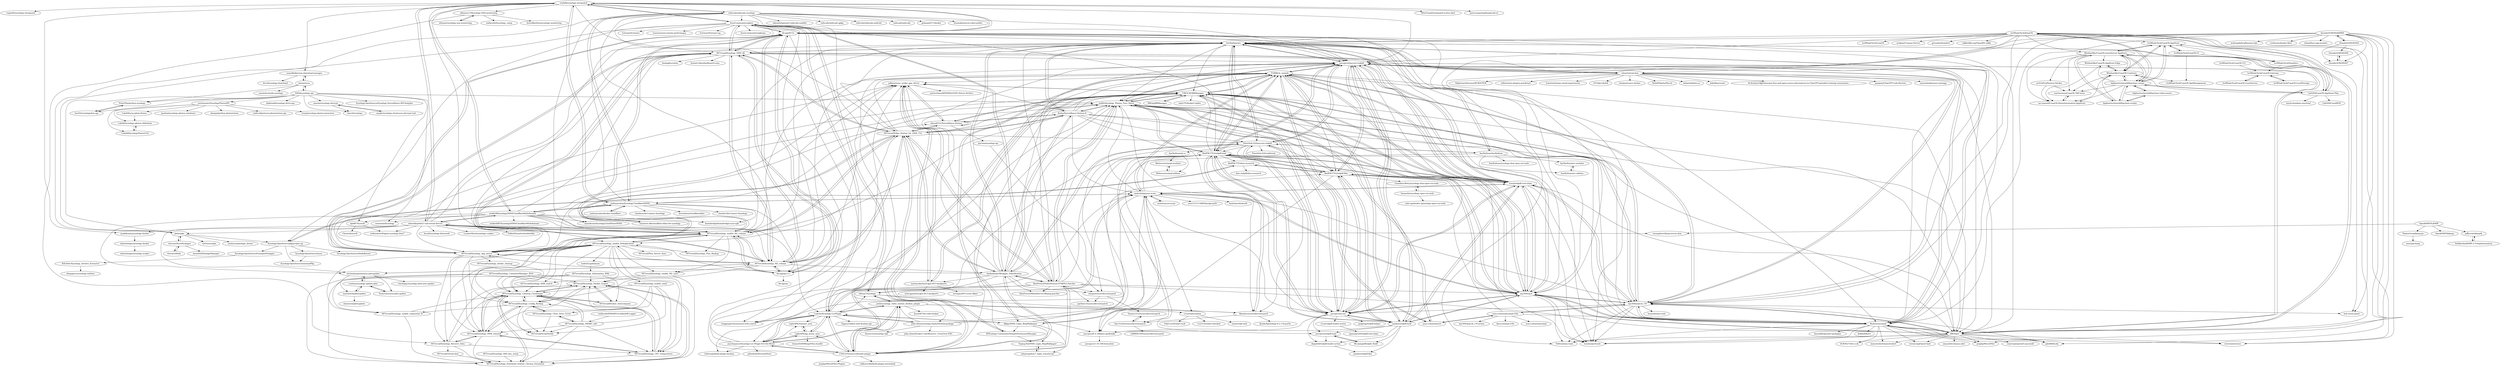 digraph G {
"runfalk/synology-wireguard" -> "vegardit/synology-wireguard"
"runfalk/synology-wireguard" -> "tailscale/tailscale-synology"
"runfalk/synology-wireguard" -> "bb-qq/r8152"
"runfalk/synology-wireguard" -> "SynoCommunity/spksrc"
"runfalk/synology-wireguard" -> "robertklep/dsm7-usb-serial-drivers"
"runfalk/synology-wireguard" -> "mrikirill/SynologyDDNSCloudflareMultidomain"
"runfalk/synology-wireguard" -> "WireGuard/wireguard-vyatta-ubnt" ["e"=1]
"runfalk/synology-wireguard" -> "007revad/Synology_HDD_db"
"runfalk/synology-wireguard" -> "joshuaavalon/SynologyCloudflareDDNS"
"runfalk/synology-wireguard" -> "alhazmy13/Synology-NAS-monitoring"
"runfalk/synology-wireguard" -> "pocopico/tinycore-redpill"
"runfalk/synology-wireguard" -> "markdumay/synology-docker"
"runfalk/synology-wireguard" -> "007revad/Synology_enable_M2_volume"
"runfalk/synology-wireguard" -> "seansfkelley/nas-download-manager"
"runfalk/synology-wireguard" -> "gurucomputing/headscale-ui" ["e"=1]
"FOXBI/ch_cpuinfo" -> "jinlife/Synology_Photos_Face_Patch"
"FOXBI/ch_cpuinfo" -> "tossp/redpill-tool-chain"
"FOXBI/ch_cpuinfo" -> "wjz304/rpcb"
"FOXBI/ch_cpuinfo" -> "pocopico/tinycore-redpill"
"FOXBI/ch_cpuinfo" -> "RedPill-TTG/redpill-load"
"FOXBI/ch_cpuinfo" -> "pocopico/rp-ext"
"FOXBI/ch_cpuinfo" -> "jumkey/redpill-load"
"FOXBI/ch_cpuinfo" -> "T-REX-XP/RRManager"
"FOXBI/ch_cpuinfo" -> "fbelavenuto/arpl"
"FOXBI/ch_cpuinfo" -> "RROrg/rr"
"FOXBI/ch_cpuinfo" -> "wjz304/arpl-zh_CN"
"FOXBI/ch_cpuinfo" -> "RedPill-TTG/redpill-lkm"
"FOXBI/ch_cpuinfo" -> "kkkgo/DSM_Login_BingWallpaper"
"FOXBI/ch_cpuinfo" -> "andyzhshg/syno-acme"
"FOXBI/ch_cpuinfo" -> "pdbear/syno_nvidia_gpu_driver"
"LudySu/Synology-LrcPlugin" -> "psychopasss/Synology-Lrc-Plugin-For-QQ-Music"
"LudySu/Synology-LrcPlugin" -> "LightAPIs/qq_music_aum"
"LudySu/Synology-LrcPlugin" -> "andyzhshg/syno-acme"
"LudySu/Synology-LrcPlugin" -> "kkkgo/DSM_Login_BingWallpaper"
"LudySu/Synology-LrcPlugin" -> "jswh/synology_video_station_douban_plugin"
"LudySu/Synology-LrcPlugin" -> "C5H12O5/syno-videoinfo-plugin"
"LudySu/Synology-LrcPlugin" -> "ronggang/transmission-web-control" ["e"=1]
"LudySu/Synology-LrcPlugin" -> "john-shine/synology-baiduNetdisk-package"
"LudySu/Synology-LrcPlugin" -> "FOXBI/ch_cpuinfo"
"LudySu/Synology-LrcPlugin" -> "LightAPIs/netease_aum"
"LudySu/Synology-LrcPlugin" -> "Libitum/jellyfin-plugin-douban" ["e"=1]
"LudySu/Synology-LrcPlugin" -> "SynoCommunity/spksrc"
"LudySu/Synology-LrcPlugin" -> "th0ma7/synology"
"LudySu/Synology-LrcPlugin" -> "fugary/calibre-web-douban-api" ["e"=1]
"LudySu/Synology-LrcPlugin" -> "RedPill-TTG/redpill-load"
"andyzhshg/syno-acme" -> "moteta/syno-acme"
"andyzhshg/syno-acme" -> "kkkgo/DSM_Login_BingWallpaper"
"andyzhshg/syno-acme" -> "tossp/redpill-tool-chain"
"andyzhshg/syno-acme" -> "wjz304/rpcb"
"andyzhshg/syno-acme" -> "LudySu/Synology-LrcPlugin"
"andyzhshg/syno-acme" -> "jinlife/Synology_Photos_Face_Patch"
"andyzhshg/syno-acme" -> "joshuaavalon/SynologyCloudflareDDNS"
"andyzhshg/syno-acme" -> "pocopico/rp-ext"
"andyzhshg/syno-acme" -> "s1oz/embyonekey"
"andyzhshg/syno-acme" -> "user1121114685/koolproxyR" ["e"=1]
"andyzhshg/syno-acme" -> "koolshare/ledesoft" ["e"=1]
"andyzhshg/syno-acme" -> "RedPill-TTG/redpill-load"
"andyzhshg/syno-acme" -> "FOXBI/ch_cpuinfo"
"andyzhshg/syno-acme" -> "ronggang/transmission-web-control" ["e"=1]
"andyzhshg/syno-acme" -> "wjz304/arpl-zh_CN"
"jswh/synology_video_station_douban_plugin" -> "th0ma7/synology"
"jswh/synology_video_station_douban_plugin" -> "C5H12O5/syno-videoinfo-plugin"
"jswh/synology_video_station_douban_plugin" -> "kyxw007/ds-video-helper"
"jswh/synology_video_station_douban_plugin" -> "s1oz/embyonekey"
"jswh/synology_video_station_douban_plugin" -> "likeadoc/synocodectool-patch"
"jswh/synology_video_station_douban_plugin" -> "psychopasss/Synology-Lrc-Plugin-For-QQ-Music"
"jswh/synology_video_station_douban_plugin" -> "LudySu/Synology-LrcPlugin"
"N4S4/synology-api" -> "kwent/syno"
"N4S4/synology-api" -> "zbjdonald/synology-drive-api"
"N4S4/synology-api" -> "ProtoThis/python-synology"
"N4S4/synology-api" -> "wuseman/Synology" ["e"=1]
"N4S4/synology-api" -> "zeichensatz/SynologyPhotosAPI"
"N4S4/synology-api" -> "hacf-fr/synologydsm-api"
"N4S4/synology-api" -> "jinlife/Synology_Photos_Face_Patch"
"N4S4/synology-api" -> "thavel/synolopy"
"N4S4/synology-api" -> "SynologyOpenSource/Synology-Surveillance-API-Samples"
"N4S4/synology-api" -> "jdel/sspks"
"N4S4/synology-api" -> "marnix/synology-decrypt"
"N4S4/synology-api" -> "djdd87/SynoAI"
"joshuaavalon/docker-cloudflare" -> "joshuaavalon/SynologyCloudflareDDNS"
"anojht/synology-cloud-sync-decrypt-tool" -> "marnix/synology-decrypt"
"th0ma7/synology" -> "jswh/synology_video_station_douban_plugin"
"th0ma7/synology" -> "likeadoc/synocodectool-patch"
"th0ma7/synology" -> "SynoCommunity/spksrc"
"th0ma7/synology" -> "pocopico/4.4.180plus-apollolake"
"kkkgo/DSM_Login_BingWallpaper" -> "onlypeng/dsm7_login_translucent"
"kkkgo/DSM_Login_BingWallpaper" -> "andyzhshg/syno-acme"
"kkkgo/DSM_Login_BingWallpaper" -> "LudySu/Synology-LrcPlugin"
"kkkgo/DSM_Login_BingWallpaper" -> "FOXBI/ch_cpuinfo"
"kkkgo/DSM_Login_BingWallpaper" -> "Yuqing-Xie/DSM_Login_BingWallpaper"
"kkkgo/DSM_Login_BingWallpaper" -> "RedPill-TTG/redpill-load"
"kkkgo/DSM_Login_BingWallpaper" -> "XPEnology-Community/SimplePermissionManager"
"vletroye/SynoPackages" -> "vletroye/Mods"
"vletroye/SynoPackages" -> "jdel/sspks"
"vletroye/SynoPackages" -> "owen0o0/PackageManager"
"ThalesGroup/kmip-go" -> "smira/go-kmip"
"arch3rPro/Pentest-Docker" -> "mariosemes/CasaOS-TMCstore"
"arch3rPro/Pentest-Docker" -> "mr-manuel/CasaOS-HomeAutomation-AppStore"
"tailscale/tailscale-synology" -> "runfalk/synology-wireguard"
"tailscale/tailscale-synology" -> "adyanth/openwrt-tailscale-enabler" ["e"=1]
"tailscale/tailscale-synology" -> "joshuaavalon/SynologyCloudflareDDNS"
"tailscale/tailscale-synology" -> "tailscale/tailscale-qpkg" ["e"=1]
"tailscale/tailscale-synology" -> "tailscale/tailscale-android" ["e"=1]
"tailscale/tailscale-synology" -> "tailscale/tailscale" ["e"=1]
"tailscale/tailscale-synology" -> "SynoCommunity/spksrc"
"tailscale/tailscale-synology" -> "007revad/Synology_enable_M2_volume"
"tailscale/tailscale-synology" -> "gshang2017/docker" ["e"=1]
"tailscale/tailscale-synology" -> "jdel/sspks"
"tailscale/tailscale-synology" -> "007revad/Synology_M2_volume"
"tailscale/tailscale-synology" -> "007revad/Video_Station_for_DSM_722"
"tailscale/tailscale-synology" -> "john-shine/synology-baiduNetdisk-package"
"tailscale/tailscale-synology" -> "pocopico/tinycore-redpill"
"tailscale/tailscale-synology" -> "htnanako/movie-robot-public" ["e"=1]
"bb-qq/r8152" -> "bb-qq/aqc111"
"bb-qq/r8152" -> "007revad/Synology_HDD_db"
"bb-qq/r8152" -> "007revad/Synology_M2_volume"
"bb-qq/r8152" -> "pocopico/tinycore-redpill"
"bb-qq/r8152" -> "fbelavenuto/arpl"
"bb-qq/r8152" -> "RROrg/rr"
"bb-qq/r8152" -> "007revad/Synology_enable_M2_volume"
"bb-qq/r8152" -> "runfalk/synology-wireguard"
"bb-qq/r8152" -> "SynoCommunity/spksrc"
"bb-qq/r8152" -> "007revad/Synology_app_mover"
"bb-qq/r8152" -> "ivanhao/pvetools" ["e"=1]
"bb-qq/r8152" -> "ronggang/transmission-web-control" ["e"=1]
"bb-qq/r8152" -> "NAStool/nas-tools" ["e"=1]
"bb-qq/r8152" -> "wjz304/rpcb"
"bb-qq/r8152" -> "AuxXxilium/arc"
"psychopasss/Synology-Lrc-Plugin-For-QQ-Music" -> "LudySu/Synology-LrcPlugin"
"psychopasss/Synology-Lrc-Plugin-For-QQ-Music" -> "LightAPIs/qq_music_aum"
"psychopasss/Synology-Lrc-Plugin-For-QQ-Music" -> "LightAPIs/netease_aum"
"psychopasss/Synology-Lrc-Plugin-For-QQ-Music" -> "C5H12O5/syno-videoinfo-plugin"
"psychopasss/Synology-Lrc-Plugin-For-QQ-Music" -> "jswh/synology_video_station_douban_plugin"
"psychopasss/Synology-Lrc-Plugin-For-QQ-Music" -> "Libitum/jellyfin-plugin-douban" ["e"=1]
"psychopasss/Synology-Lrc-Plugin-For-QQ-Music" -> "andyzhshg/syno-acme"
"psychopasss/Synology-Lrc-Plugin-For-QQ-Music" -> "jinlife/Synology_Photos_Face_Patch"
"psychopasss/Synology-Lrc-Plugin-For-QQ-Music" -> "gitbobobo/StreamMusic" ["e"=1]
"SynoCommunity/spksrc" -> "th0ma7/synology"
"SynoCommunity/spksrc" -> "SynoCommunity/spkrepo" ["e"=1]
"SynoCommunity/spksrc" -> "bb-qq/r8152"
"SynoCommunity/spksrc" -> "ronggang/transmission-web-control" ["e"=1]
"SynoCommunity/spksrc" -> "pocopico/tinycore-redpill"
"SynoCommunity/spksrc" -> "Entware/Entware" ["e"=1]
"SynoCommunity/spksrc" -> "runfalk/synology-wireguard"
"SynoCommunity/spksrc" -> "AlexPresso/VideoStation-FFMPEG-Patcher"
"SynoCommunity/spksrc" -> "RedPill-TTG/redpill-load"
"SynoCommunity/spksrc" -> "007revad/Synology_HDD_db"
"SynoCommunity/spksrc" -> "jdel/sspks"
"SynoCommunity/spksrc" -> "transmission-remote-gui/transgui" ["e"=1]
"SynoCommunity/spksrc" -> "LudySu/Synology-LrcPlugin"
"SynoCommunity/spksrc" -> "SynologyOpenSource/pkgscripts-ng"
"SynoCommunity/spksrc" -> "Entware/Entware-ng" ["e"=1]
"john-shine/synology-baiduNetdisk-package" -> "john-shine/Docker-CodeWeavers_CrossOver-VNC" ["e"=1]
"john-shine/synology-baiduNetdisk-package" -> "dmserver/synology-spk"
"john-shine/synology-baiduNetdisk-package" -> "LudySu/Synology-LrcPlugin"
"john-shine/synology-baiduNetdisk-package" -> "RedPill-TTG/redpill-lkm"
"john-shine/synology-baiduNetdisk-package" -> "jswh/synology_video_station_douban_plugin"
"john-shine/synology-baiduNetdisk-package" -> "andyzhshg/syno-acme"
"bb-qq/aqc111" -> "bb-qq/r8152"
"bb-qq/aqc111" -> "007revad/Synology_enable_M2_volume"
"bb-qq/aqc111" -> "007revad/Synology_enable_Deduplication"
"bb-qq/aqc111" -> "007revad/Synology_M2_volume"
"bb-qq/aqc111" -> "007revad/Synology_HDD_db"
"bb-qq/aqc111" -> "bb-qq/uas"
"mrikirill/SynologyDDNSCloudflareMultidomain" -> "joshuaavalon/SynologyCloudflareDDNS"
"mrikirill/SynologyDDNSCloudflareMultidomain" -> "namukcom/SynologyCloudFlareDDNS"
"mrikirill/SynologyDDNSCloudflareMultidomain" -> "insistent-afk/cloudflare-ddns-for-synology"
"mrikirill/SynologyDDNSCloudflareMultidomain" -> "mrikirill/KTSynologyDDNSCloudflareMultidomain"
"mrikirill/SynologyDDNSCloudflareMultidomain" -> "runfalk/synology-wireguard"
"mrikirill/SynologyDDNSCloudflareMultidomain" -> "pdbear/syno_nvidia_gpu_driver"
"mrikirill/SynologyDDNSCloudflareMultidomain" -> "djdd87/SynoAI"
"mrikirill/SynologyDDNSCloudflareMultidomain" -> "007revad/Synology_HDD_db"
"mrikirill/SynologyDDNSCloudflareMultidomain" -> "michealespinola/syno.plexupdate"
"mrikirill/SynologyDDNSCloudflareMultidomain" -> "007revad/Synology_enable_M2_volume"
"mrikirill/SynologyDDNSCloudflareMultidomain" -> "bb-qq/aqc111"
"mrikirill/SynologyDDNSCloudflareMultidomain" -> "wuseman/Synology" ["e"=1]
"mrikirill/SynologyDDNSCloudflareMultidomain" -> "homebridge/homebridge-syno-spk" ["e"=1]
"mrikirill/SynologyDDNSCloudflareMultidomain" -> "007revad/Synology_M2_volume"
"mrikirill/SynologyDDNSCloudflareMultidomain" -> "robertklep/dsm7-usb-serial-drivers"
"s1oz/embyonekey" -> "YukiCoco/EmbyCrack" ["e"=1]
"s1oz/embyonekey" -> "Co2333/embyUnlocked"
"s1oz/embyonekey" -> "miniers/qb-web" ["e"=1]
"leonardw/synology-open-vm-tools" -> "Grandma-Betty/synology-dsm-open-vm-tools"
"leonardw/synology-open-vm-tools" -> "yale-wp/docker-xpenology-open-vm-tools"
"cowboy/synology-update-plex" -> "YuriyGuts/syno-plex-update"
"cowboy/synology-update-plex" -> "michealespinola/syno.plexupdate"
"cowboy/synology-update-plex" -> "martinorob/plexupdate"
"OpenKMIP/PyKMIP" -> "OpenKMIP/libkmip"
"OpenKMIP/PyKMIP" -> "rnurgaliyev/kmip-server-dsm"
"OpenKMIP/PyKMIP" -> "ThalesGroup/kmip-go"
"OpenKMIP/PyKMIP" -> "jeffjcrowe/kmip4j"
"markdumay/synology-docker" -> "telnetdoogie/synology-docker"
"michealespinola/syno.plexupdate" -> "cowboy/synology-update-plex"
"michealespinola/syno.plexupdate" -> "martinorob/plexupdate"
"michealespinola/syno.plexupdate" -> "YuriyGuts/syno-plex-update"
"michealespinola/syno.plexupdate" -> "loicdugay/synology-plex-auto-update"
"michealespinola/syno.plexupdate" -> "007revad/Synology_M2_volume"
"martinorob/plexupdate" -> "cowboy/synology-update-plex"
"martinorob/plexupdate" -> "nitantsoni/plexupdate"
"likeadoc/synocodectool-patch" -> "Jlozde/Xpenology-6.2.3-EasyFix"
"likeadoc/synocodectool-patch" -> "dmc31a42/synocodectool-patch"
"likeadoc/synocodectool-patch" -> "RedPill-TTG/redpill-load"
"alhazmy13/Synology-NAS-monitoring" -> "wbenny/synology-nas-monitoring"
"alhazmy13/Synology-NAS-monitoring" -> "wallacebrf/synology_snmp"
"alhazmy13/Synology-NAS-monitoring" -> "007revad/Synology_Recover_Data"
"alhazmy13/Synology-NAS-monitoring" -> "kernelkaribou/synology-monitoring" ["e"=1]
"kwent/syno" -> "N4S4/synology-api"
"kwent/syno" -> "yannickcr/node-synology"
"kwent/syno" -> "ProtoThis/python-synology"
"kwent/syno" -> "seansfkelley/nas-download-manager"
"VedikaGhai/KMIP-2.0-Implementation" -> "jeffjcrowe/kmip4j"
"jumkey/redpill-load" -> "pocopico/rp-ext"
"jumkey/redpill-load" -> "RedPill-TTG/redpill-load"
"jumkey/redpill-load" -> "pocopico/redpill-load"
"jumkey/redpill-load" -> "tossp/redpill-tool-chain"
"jumkey/redpill-load" -> "RedPill-TTG/redpill-lkm"
"jumkey/redpill-load" -> "dogodefi/redpill-loader-action"
"jumkey/redpill-load" -> "pocopico/tinycore-redpill"
"jumkey/redpill-load" -> "FOXBI/ch_cpuinfo"
"jumkey/redpill-load" -> "Mr-jiangrj/Redpill_Build"
"jumkey/redpill-load" -> "jumkey/redpill-lkm"
"jumkey/redpill-load" -> "pocopico/4.4.180plus-apollolake"
"jumkey/redpill-load" -> "wjz304/rpcb"
"darknebular/Wrapper_VideoStation" -> "AlexPresso/VideoStation-FFMPEG-Patcher"
"darknebular/Wrapper_VideoStation" -> "007revad/Video_Station_for_DSM_722"
"darknebular/Wrapper_VideoStation" -> "C5H12O5/syno-videoinfo-plugin"
"darknebular/Wrapper_VideoStation" -> "wirgen/synocodectool-patch"
"darknebular/Wrapper_VideoStation" -> "AlexPresso/MediaServer-ffmpeg-patcher"
"darknebular/Wrapper_VideoStation" -> "PeterSuh-Q3/tinycore-redpill"
"darknebular/Wrapper_VideoStation" -> "AuxXxilium/arc"
"darknebular/Wrapper_VideoStation" -> "jinlife/Synology_Photos_Face_Patch"
"darknebular/Wrapper_VideoStation" -> "Kaitiz/Surveillance-Station-9"
"darknebular/Wrapper_VideoStation" -> "pocopico/tinycore-redpill"
"darknebular/Wrapper_VideoStation" -> "pdbear/syno_nvidia_gpu_driver"
"darknebular/Wrapper_VideoStation" -> "moetayuko/intel-gpu-i915-backports"
"darknebular/Wrapper_VideoStation" -> "FOXBI/ch_cpuinfo"
"darknebular/Wrapper_VideoStation" -> "007revad/Synology_app_mover"
"darknebular/Wrapper_VideoStation" -> "th0ma7/synology"
"RedPill-TTG/redpill-load" -> "RedPill-TTG/redpill-lkm"
"RedPill-TTG/redpill-load" -> "tossp/redpill-tool-chain"
"RedPill-TTG/redpill-load" -> "pocopico/rp-ext"
"RedPill-TTG/redpill-load" -> "jumkey/redpill-load"
"RedPill-TTG/redpill-load" -> "pocopico/tinycore-redpill"
"RedPill-TTG/redpill-load" -> "wjz304/rpcb"
"RedPill-TTG/redpill-load" -> "jinlife/Synology_Photos_Face_Patch"
"RedPill-TTG/redpill-load" -> "FOXBI/ch_cpuinfo"
"RedPill-TTG/redpill-load" -> "RedPill-TTG/dsm-research"
"RedPill-TTG/redpill-load" -> "likeadoc/synocodectool-patch"
"RedPill-TTG/redpill-load" -> "fbelavenuto/arpl"
"RedPill-TTG/redpill-load" -> "pocopico/4.4.180plus-apollolake"
"RedPill-TTG/redpill-load" -> "pocopico/redpill-load"
"RedPill-TTG/redpill-load" -> "AuxXxilium/arc"
"RedPill-TTG/redpill-load" -> "T-REX-XP/RRManager"
"robertklep/dsm7-usb-serial-drivers" -> "kcsoft/synology-bluetooth"
"robertklep/dsm7-usb-serial-drivers" -> "LunaticMuch/synology-conbee" ["e"=1]
"robertklep/dsm7-usb-serial-drivers" -> "runfalk/synology-wireguard"
"robertklep/dsm7-usb-serial-drivers" -> "007revad/Synology_enable_M2_volume"
"robertklep/dsm7-usb-serial-drivers" -> "007revad/Synology_M2_volume"
"robertklep/dsm7-usb-serial-drivers" -> "007revad/Synology_HDD_db"
"robertklep/dsm7-usb-serial-drivers" -> "EddieDSuza/techwitheddie"
"robertklep/dsm7-usb-serial-drivers" -> "markdumay/synology-docker"
"robertklep/dsm7-usb-serial-drivers" -> "mrikirill/SynologyDDNSCloudflareMultidomain"
"robertklep/dsm7-usb-serial-drivers" -> "007revad/Synology_app_mover"
"robertklep/dsm7-usb-serial-drivers" -> "michealespinola/syno.plexupdate"
"robertklep/dsm7-usb-serial-drivers" -> "jdel/sspks"
"robertklep/dsm7-usb-serial-drivers" -> "bb-qq/r8152"
"robertklep/dsm7-usb-serial-drivers" -> "weltenwort/frigate-synology-dsm7"
"robertklep/dsm7-usb-serial-drivers" -> "rnurgaliyev/kmip-server-dsm"
"AlexPresso/VideoStation-FFMPEG-Patcher" -> "darknebular/Wrapper_VideoStation"
"AlexPresso/VideoStation-FFMPEG-Patcher" -> "007revad/Video_Station_for_DSM_722"
"AlexPresso/VideoStation-FFMPEG-Patcher" -> "AlexPresso/MediaServer-ffmpeg-patcher"
"AlexPresso/VideoStation-FFMPEG-Patcher" -> "jinlife/Synology_Photos_Face_Patch"
"AlexPresso/VideoStation-FFMPEG-Patcher" -> "C5H12O5/syno-videoinfo-plugin"
"AlexPresso/VideoStation-FFMPEG-Patcher" -> "pocopico/tinycore-redpill"
"AlexPresso/VideoStation-FFMPEG-Patcher" -> "SynoCommunity/spksrc"
"AlexPresso/VideoStation-FFMPEG-Patcher" -> "AuxXxilium/arc"
"AlexPresso/VideoStation-FFMPEG-Patcher" -> "RedPill-TTG/redpill-load"
"AlexPresso/VideoStation-FFMPEG-Patcher" -> "RROrg/rr"
"AlexPresso/VideoStation-FFMPEG-Patcher" -> "wirgen/synocodectool-patch"
"AlexPresso/VideoStation-FFMPEG-Patcher" -> "apriliars3/synocodectool-patch"
"AlexPresso/VideoStation-FFMPEG-Patcher" -> "psychopasss/Synology-Lrc-Plugin-For-QQ-Music"
"AlexPresso/VideoStation-FFMPEG-Patcher" -> "wjz304/rpcb"
"AlexPresso/VideoStation-FFMPEG-Patcher" -> "th0ma7/synology"
"RedPill-TTG/redpill-lkm" -> "RedPill-TTG/redpill-load"
"RedPill-TTG/redpill-lkm" -> "RedPill-TTG/dsm-research"
"RedPill-TTG/redpill-lkm" -> "pocopico/rp-ext"
"RedPill-TTG/redpill-lkm" -> "tossp/redpill-tool-chain"
"RedPill-TTG/redpill-lkm" -> "jumkey/redpill-load"
"RedPill-TTG/redpill-lkm" -> "pocopico/4.4.180plus-apollolake"
"RedPill-TTG/redpill-lkm" -> "pocopico/tinycore-redpill"
"RedPill-TTG/redpill-lkm" -> "Grandma-Betty/synology-dsm-open-vm-tools"
"RedPill-TTG/redpill-lkm" -> "wjz304/rpcb"
"RedPill-TTG/dsm-research" -> "RedPill-TTG/redpill-lkm"
"RedPill-TTG/dsm-research" -> "dsm-redpill/dsm-research"
"RedPill-TTG/dsm-research" -> "SynologyOpenSource/pkgscripts-ng"
"tossp/redpill-tool-chain" -> "pocopico/rp-ext"
"tossp/redpill-tool-chain" -> "RedPill-TTG/redpill-load"
"tossp/redpill-tool-chain" -> "pocopico/tinycore-redpill"
"tossp/redpill-tool-chain" -> "wjz304/rpcb"
"tossp/redpill-tool-chain" -> "RedPill-TTG/redpill-lkm"
"tossp/redpill-tool-chain" -> "jumkey/redpill-load"
"tossp/redpill-tool-chain" -> "jinlife/Synology_Photos_Face_Patch"
"tossp/redpill-tool-chain" -> "FOXBI/ch_cpuinfo"
"tossp/redpill-tool-chain" -> "fbelavenuto/arpl"
"tossp/redpill-tool-chain" -> "wjz304/arpl-zh_CN"
"tossp/redpill-tool-chain" -> "RROrg/rr"
"tossp/redpill-tool-chain" -> "andyzhshg/syno-acme"
"tossp/redpill-tool-chain" -> "AuxXxilium/arc"
"tossp/redpill-tool-chain" -> "T-REX-XP/RRManager"
"tossp/redpill-tool-chain" -> "ivanhao/pvetools" ["e"=1]
"hacf-fr/synologydsm-api" -> "ProtoThis/python-synology"
"djdd87/SynoAI" -> "Christofo/sssAI"
"djdd87/SynoAI" -> "weltenwort/frigate-synology-dsm7"
"SynologyOpenSource/ExamplePackages" -> "K4L0dev/Synology_Archive_Extractor"
"Grandma-Betty/synology-dsm-open-vm-tools" -> "leonardw/synology-open-vm-tools"
"YuriyGuts/syno-plex-update" -> "cowboy/synology-update-plex"
"jeffjcrowe/kmip4j" -> "VedikaGhai/KMIP-2.0-Implementation"
"pocopico/rp-ext" -> "jumkey/redpill-load"
"pocopico/rp-ext" -> "tossp/redpill-tool-chain"
"pocopico/rp-ext" -> "RedPill-TTG/redpill-load"
"pocopico/rp-ext" -> "pocopico/tinycore-redpill"
"pocopico/rp-ext" -> "RedPill-TTG/redpill-lkm"
"pocopico/rp-ext" -> "wjz304/rpcb"
"pocopico/rp-ext" -> "pocopico/4.4.180plus-apollolake"
"pocopico/rp-ext" -> "jinlife/Synology_Photos_Face_Patch"
"pocopico/rp-ext" -> "FOXBI/ch_cpuinfo"
"pocopico/rp-ext" -> "pocopico/redpill-load"
"pocopico/rp-ext" -> "guigeng/redpill-helper"
"pocopico/rp-ext" -> "T-REX-XP/RRManager"
"pocopico/rp-ext" -> "s1oz/redpill-loader-action"
"pocopico/rp-ext" -> "dogodefi/redpill-loader-action"
"pocopico/rp-ext" -> "PeterSuh-Q3/tinycore-redpill"
"pocopico/tinycore-redpill" -> "fbelavenuto/arpl"
"pocopico/tinycore-redpill" -> "tossp/redpill-tool-chain"
"pocopico/tinycore-redpill" -> "pocopico/rp-ext"
"pocopico/tinycore-redpill" -> "RedPill-TTG/redpill-load"
"pocopico/tinycore-redpill" -> "AuxXxilium/arc"
"pocopico/tinycore-redpill" -> "wjz304/rpcb"
"pocopico/tinycore-redpill" -> "RROrg/rr"
"pocopico/tinycore-redpill" -> "jinlife/Synology_Photos_Face_Patch"
"pocopico/tinycore-redpill" -> "wjz304/arpl-zh_CN"
"pocopico/tinycore-redpill" -> "PeterSuh-Q3/tinycore-redpill"
"pocopico/tinycore-redpill" -> "FOXBI/ch_cpuinfo"
"pocopico/tinycore-redpill" -> "ivanhao/pvetools" ["e"=1]
"pocopico/tinycore-redpill" -> "RedPill-TTG/redpill-lkm"
"pocopico/tinycore-redpill" -> "jumkey/redpill-load"
"pocopico/tinycore-redpill" -> "vdsm/virtual-dsm"
"s1oz/redpill-loader-action" -> "gaoxing520/redpill-tool-chain"
"Yanom1212/synocodectool-patch" -> "dmc31a42/synocodectool-patch"
"jinlife/Synology_Photos_Face_Patch" -> "FOXBI/ch_cpuinfo"
"jinlife/Synology_Photos_Face_Patch" -> "pocopico/tinycore-redpill"
"jinlife/Synology_Photos_Face_Patch" -> "tossp/redpill-tool-chain"
"jinlife/Synology_Photos_Face_Patch" -> "RedPill-TTG/redpill-load"
"jinlife/Synology_Photos_Face_Patch" -> "pocopico/rp-ext"
"jinlife/Synology_Photos_Face_Patch" -> "T-REX-XP/RRManager"
"jinlife/Synology_Photos_Face_Patch" -> "wjz304/rpcb"
"jinlife/Synology_Photos_Face_Patch" -> "Kaitiz/Surveillance-Station-9"
"jinlife/Synology_Photos_Face_Patch" -> "AlexPresso/VideoStation-FFMPEG-Patcher"
"jinlife/Synology_Photos_Face_Patch" -> "RROrg/rr"
"jinlife/Synology_Photos_Face_Patch" -> "fbelavenuto/arpl"
"jinlife/Synology_Photos_Face_Patch" -> "wirgen/synocodectool-patch"
"jinlife/Synology_Photos_Face_Patch" -> "wjz304/arpl-zh_CN"
"jinlife/Synology_Photos_Face_Patch" -> "likeadoc/synocodectool-patch"
"jinlife/Synology_Photos_Face_Patch" -> "RedPill-TTG/redpill-lkm"
"IceWhaleTech/CasaOS-AppStore" -> "IceWhaleTech/CasaOS-UI"
"IceWhaleTech/CasaOS-AppStore" -> "WisdomSky/CasaOS-LinuxServer-AppStore"
"IceWhaleTech/CasaOS-AppStore" -> "WisdomSky/CasaOS-Coolstore"
"IceWhaleTech/CasaOS-AppStore" -> "IceWhaleTech/ZimaDocs"
"IceWhaleTech/CasaOS-AppStore" -> "bigbeartechworld/big-bear-casaos"
"dogodefi/redpill-loader-action" -> "jumkey/redpill-lkm"
"PeterSuh-Q3/tinycore-redpill" -> "pocopico/tinycore-redpill"
"PeterSuh-Q3/tinycore-redpill" -> "AuxXxilium/AuxXxilium"
"PeterSuh-Q3/tinycore-redpill" -> "AuxXxilium/arc"
"PeterSuh-Q3/tinycore-redpill" -> "syno-community/rr"
"PeterSuh-Q3/tinycore-redpill" -> "likeadoc/synocodectool-patch"
"PeterSuh-Q3/tinycore-redpill" -> "pocopico/rp-ext"
"PeterSuh-Q3/tinycore-redpill" -> "darknebular/Wrapper_VideoStation"
"PeterSuh-Q3/tinycore-redpill" -> "RedPill-TTG/redpill-load"
"PeterSuh-Q3/tinycore-redpill" -> "RedPill-TTG/redpill-lkm"
"PeterSuh-Q3/tinycore-redpill" -> "PeterSuh-Q3/tcrpfriend"
"PeterSuh-Q3/tinycore-redpill" -> "wirgen/synocodectool-patch"
"PeterSuh-Q3/tinycore-redpill" -> "AuxXxilium/arc-a"
"pocopico/4.4.180plus-apollolake" -> "pocopico/3.10.108-bromolow"
"dmc31a42/synocodectool-patch" -> "stl88083365/synocodectool-patch"
"dmc31a42/synocodectool-patch" -> "Yanom1212/synocodectool-patch"
"wbenny/synology-nas-monitoring" -> "alhazmy13/Synology-NAS-monitoring"
"zeichensatz/SynologyPhotosAPI" -> "Caleb9/syno-photo-frame"
"zeichensatz/SynologyPhotosAPI" -> "jmathai/synology-photos-reindexer"
"zeichensatz/SynologyPhotosAPI" -> "skarppi/python-photostation"
"zeichensatz/SynologyPhotosAPI" -> "Caleb9/SynologyPhotosUtil"
"zeichensatz/SynologyPhotosAPI" -> "Caleb9/synology-photos-slideshow"
"zeichensatz/SynologyPhotosAPI" -> "nullvoidptr/syno-photostation-api"
"zeichensatz/SynologyPhotosAPI" -> "treyg/synology-photos-memories"
"pocopico/redpill-load" -> "Mr-jiangrj/Redpill_Build"
"pocopico/redpill-load" -> "dogodefi/redpill-loader-action"
"IceWhaleTech/CasaOS-UI" -> "IceWhaleTech/CasaOS-AppStore"
"IceWhaleTech/CasaOS-UI" -> "IceWhaleTech/ZimaDocs"
"IceWhaleTech/CasaOS-UI" -> "IceWhaleTech/CasaOS-AppManagement"
"Mr-jiangrj/Redpill_Build" -> "pocopico/redpill-load"
"IceWhaleTech/ZimaDocs" -> "IceWhaleTech/CasaOS-Gateway"
"Yuqing-Xie/DSM_Login_BingWallpaper" -> "onlypeng/dsm7_login_translucent"
"toafez/LogAnalysis" -> "007revad/Synology_Information_Wiki"
"wjz304/arpl-zh_CN" -> "fbelavenuto/arpl"
"wjz304/arpl-zh_CN" -> "RROrg/rr"
"wjz304/arpl-zh_CN" -> "wjz304/rpcb"
"wjz304/arpl-zh_CN" -> "pocopico/tinycore-redpill"
"wjz304/arpl-zh_CN" -> "T-REX-XP/RRManager"
"wjz304/arpl-zh_CN" -> "tossp/redpill-tool-chain"
"wjz304/arpl-zh_CN" -> "ivanhao/pvetools" ["e"=1]
"wjz304/arpl-zh_CN" -> "syno-community/arpl-i18n"
"wjz304/arpl-zh_CN" -> "hslr-s/sun-panel" ["e"=1]
"wjz304/arpl-zh_CN" -> "FOXBI/ch_cpuinfo"
"wjz304/arpl-zh_CN" -> "jinlife/Synology_Photos_Face_Patch"
"wjz304/arpl-zh_CN" -> "gdy666/lucky" ["e"=1]
"wjz304/arpl-zh_CN" -> "pocopico/rp-ext"
"wjz304/arpl-zh_CN" -> "NAStool/nas-tools" ["e"=1]
"wjz304/arpl-zh_CN" -> "hsuyelin/nas-tools" ["e"=1]
"fbelavenuto/arpl" -> "RROrg/rr"
"fbelavenuto/arpl" -> "pocopico/tinycore-redpill"
"fbelavenuto/arpl" -> "wjz304/arpl-zh_CN"
"fbelavenuto/arpl" -> "wjz304/rpcb"
"fbelavenuto/arpl" -> "AuxXxilium/arc"
"fbelavenuto/arpl" -> "ivanhao/pvetools" ["e"=1]
"fbelavenuto/arpl" -> "AUK9527/Are-u-ok" ["e"=1]
"fbelavenuto/arpl" -> "NAStool/nas-tools" ["e"=1]
"fbelavenuto/arpl" -> "jxxghp/MoviePilot" ["e"=1]
"fbelavenuto/arpl" -> "istoreos/istoreos" ["e"=1]
"fbelavenuto/arpl" -> "kiddin9/Kwrt" ["e"=1]
"fbelavenuto/arpl" -> "kenzok8/openwrt-packages" ["e"=1]
"fbelavenuto/arpl" -> "immortalwrt/immortalwrt" ["e"=1]
"fbelavenuto/arpl" -> "vernesong/OpenClash" ["e"=1]
"fbelavenuto/arpl" -> "gdy666/lucky" ["e"=1]
"SynologyOpenSource/pkgscripts-ng" -> "SynologyOpenSource/ExamplePackages"
"SynologyOpenSource/pkgscripts-ng" -> "RedPill-TTG/dsm-research"
"SynologyOpenSource/pkgscripts-ng" -> "SynologyOpenSource/minimalPkg"
"SynologyOpenSource/pkgscripts-ng" -> "SynologyOpenSource/HelloKernel"
"SynologyOpenSource/pkgscripts-ng" -> "SynologyOpenSource/tmux"
"SynologyOpenSource/tmux" -> "SynologyOpenSource/minimalPkg"
"AuxXxilium/arc" -> "pocopico/tinycore-redpill"
"AuxXxilium/arc" -> "RROrg/rr"
"AuxXxilium/arc" -> "fbelavenuto/arpl"
"AuxXxilium/arc" -> "vdsm/virtual-dsm"
"AuxXxilium/arc" -> "AuxXxilium/AuxXxilium"
"AuxXxilium/arc" -> "PeterSuh-Q3/tinycore-redpill"
"AuxXxilium/arc" -> "Kaitiz/Surveillance-Station-9"
"AuxXxilium/arc" -> "tossp/redpill-tool-chain"
"AuxXxilium/arc" -> "007revad/Synology_HDD_db"
"AuxXxilium/arc" -> "jinlife/Synology_Photos_Face_Patch"
"AuxXxilium/arc" -> "wjz304/rpcb"
"AuxXxilium/arc" -> "wjz304/arpl-zh_CN"
"AuxXxilium/arc" -> "RedPill-TTG/redpill-load"
"AuxXxilium/arc" -> "darknebular/Wrapper_VideoStation"
"AuxXxilium/arc" -> "T-REX-XP/RRManager"
"AuxXxilium/AuxXxilium" -> "PeterSuh-Q3/tinycore-redpill"
"AuxXxilium/AuxXxilium" -> "AuxXxilium/arc"
"AuxXxilium/AuxXxilium" -> "AuxXxilium/arc-addons"
"AuxXxilium/AuxXxilium" -> "AuxXxilium/arc-modules"
"AuxXxilium/AuxXxilium" -> "AuxXxilium/synology-dsm-open-vm-tools"
"AuxXxilium/AuxXxilium" -> "dmc31a42/synocodectool-patch"
"wjz304/rpcb" -> "pocopico/tinycore-redpill"
"wjz304/rpcb" -> "fbelavenuto/arpl"
"wjz304/rpcb" -> "tossp/redpill-tool-chain"
"wjz304/rpcb" -> "wjz304/arpl-zh_CN"
"wjz304/rpcb" -> "RedPill-TTG/redpill-load"
"wjz304/rpcb" -> "RROrg/rr"
"wjz304/rpcb" -> "pocopico/rp-ext"
"wjz304/rpcb" -> "FOXBI/ch_cpuinfo"
"wjz304/rpcb" -> "jinlife/Synology_Photos_Face_Patch"
"wjz304/rpcb" -> "ivanhao/pvetools" ["e"=1]
"wjz304/rpcb" -> "NAStool/nas-tools" ["e"=1]
"wjz304/rpcb" -> "jumkey/redpill-load"
"wjz304/rpcb" -> "T-REX-XP/RRManager"
"wjz304/rpcb" -> "RedPill-TTG/redpill-lkm"
"wjz304/rpcb" -> "andyzhshg/syno-acme"
"AuxXxilium/arc-a" -> "fbelavenuto/arpl-modules"
"AuxXxilium/arc-a" -> "fbelavenuto/arpl-addons"
"wirgen/synocodectool-patch" -> "apriliars3/synocodectool-patch"
"wirgen/synocodectool-patch" -> "Yanom1212/synocodectool-patch"
"fbelavenuto/arpl-modules" -> "fbelavenuto/arpl-addons"
"LightAPIs/netease_aum" -> "LightAPIs/qq_music_aum"
"jim3ma/synology-igc" -> "pocopico/4.4.180plus-apollolake"
"LightAPIs/qq_music_aum" -> "LightAPIs/netease_aum"
"LightAPIs/qq_music_aum" -> "psychopasss/Synology-Lrc-Plugin-For-QQ-Music"
"LightAPIs/qq_music_aum" -> "LudySu/Synology-LrcPlugin"
"LightAPIs/qq_music_aum" -> "timmy0209/WangYiYun.bundle" ["e"=1]
"moteta/syno-acme" -> "andyzhshg/syno-acme"
"fbelavenuto/arpl-addons" -> "fbelavenuto/arpl-modules"
"IceWhaleTech/CasaOS-UserService" -> "IceWhaleTech/CasaOS-Gateway"
"IceWhaleTech/CasaOS-Gateway" -> "IceWhaleTech/CasaOS-LocalStorage"
"IceWhaleTech/CasaOS-Gateway" -> "IceWhaleTech/CasaOS-UserService"
"IceWhaleTech/CasaOS-CLI" -> "IceWhaleTech/CasaOS-Gateway"
"IceWhaleTech/CasaOS-LocalStorage" -> "IceWhaleTech/CasaOS-Gateway"
"onlypeng/dsm7_login_translucent" -> "Yuqing-Xie/DSM_Login_BingWallpaper"
"Caleb9/SynologyPhotosUtil" -> "Caleb9/synology-photos-slideshow"
"Caleb9/synology-photos-slideshow" -> "Caleb9/SynologyPhotosUtil"
"007revad/Synology_Config_Backup" -> "007revad/Synology_Cleanup_Coredumps"
"007revad/Synology_Config_Backup" -> "007revad/Synology_DSM_reinstall"
"007revad/Synology_Config_Backup" -> "007revad/Synology_Clear_Drive_Error"
"007revad/Synology_Config_Backup" -> "007revad/ScriptNotify"
"007revad/Synology_Config_Backup" -> "007revad/Synology_Docker_Export"
"007revad/Synology_Config_Backup" -> "007revad/Synology_enable_sequential_IO"
"RROrg/rr" -> "fbelavenuto/arpl"
"RROrg/rr" -> "wjz304/arpl-zh_CN"
"RROrg/rr" -> "ivanhao/pvetools" ["e"=1]
"RROrg/rr" -> "AUK9527/Are-u-ok" ["e"=1]
"RROrg/rr" -> "jxxghp/MoviePilot" ["e"=1]
"RROrg/rr" -> "AuxXxilium/arc"
"RROrg/rr" -> "pocopico/tinycore-redpill"
"RROrg/rr" -> "NAStool/nas-tools" ["e"=1]
"RROrg/rr" -> "gdy666/lucky" ["e"=1]
"RROrg/rr" -> "immortalwrt/immortalwrt" ["e"=1]
"RROrg/rr" -> "vernesong/OpenClash" ["e"=1]
"RROrg/rr" -> "xiaoyaDev/xiaoya-alist" ["e"=1]
"RROrg/rr" -> "istoreos/istoreos" ["e"=1]
"RROrg/rr" -> "wjz304/rpcb"
"RROrg/rr" -> "xiaorouji/openwrt-passwall" ["e"=1]
"007revad/Synology_HDD_db" -> "007revad/Synology_M2_volume"
"007revad/Synology_HDD_db" -> "007revad/Synology_enable_M2_volume"
"007revad/Synology_HDD_db" -> "bb-qq/r8152"
"007revad/Synology_HDD_db" -> "007revad/Synology_app_mover"
"007revad/Synology_HDD_db" -> "AuxXxilium/arc"
"007revad/Synology_HDD_db" -> "007revad/Video_Station_for_DSM_722"
"007revad/Synology_HDD_db" -> "RROrg/rr"
"007revad/Synology_HDD_db" -> "vdsm/virtual-dsm"
"007revad/Synology_HDD_db" -> "007revad/Synology_enable_Deduplication"
"007revad/Synology_HDD_db" -> "pocopico/tinycore-redpill"
"007revad/Synology_HDD_db" -> "fbelavenuto/arpl"
"007revad/Synology_HDD_db" -> "AnalogJ/scrutiny" ["e"=1]
"007revad/Synology_HDD_db" -> "bb-qq/aqc111"
"007revad/Synology_HDD_db" -> "SynoCommunity/spksrc"
"007revad/Synology_HDD_db" -> "homarr-labs/dashboard-icons" ["e"=1]
"007revad/Synology_M2_volume" -> "007revad/Synology_HDD_db"
"007revad/Synology_M2_volume" -> "007revad/Synology_enable_M2_volume"
"007revad/Synology_M2_volume" -> "007revad/Synology_app_mover"
"007revad/Synology_M2_volume" -> "bb-qq/r8152"
"007revad/Synology_M2_volume" -> "007revad/Synology_enable_Deduplication"
"007revad/Synology_M2_volume" -> "007revad/Video_Station_for_DSM_722"
"007revad/Synology_M2_volume" -> "007revad/Synology_enable_M2_card"
"007revad/Synology_M2_volume" -> "AuxXxilium/arc"
"007revad/Synology_M2_volume" -> "pocopico/tinycore-redpill"
"007revad/Synology_M2_volume" -> "007revad/Synology_Config_Backup"
"007revad/Synology_M2_volume" -> "bb-qq/aqc111"
"007revad/Synology_M2_volume" -> "michealespinola/syno.plexupdate"
"007revad/Synology_M2_volume" -> "darknebular/Wrapper_VideoStation"
"007revad/Synology_M2_volume" -> "robertklep/dsm7-usb-serial-drivers"
"007revad/Synology_M2_volume" -> "pdbear/syno_nvidia_gpu_driver"
"007revad/Synology_enable_M2_volume" -> "007revad/Synology_M2_volume"
"007revad/Synology_enable_M2_volume" -> "007revad/Synology_HDD_db"
"007revad/Synology_enable_M2_volume" -> "007revad/Synology_app_mover"
"007revad/Synology_enable_M2_volume" -> "007revad/Synology_enable_Deduplication"
"007revad/Synology_enable_M2_volume" -> "007revad/Synology_enable_M2_card"
"007revad/Synology_enable_M2_volume" -> "bb-qq/r8152"
"007revad/Synology_enable_M2_volume" -> "007revad/Video_Station_for_DSM_722"
"007revad/Synology_enable_M2_volume" -> "007revad/Synology_Plex_Backup"
"007revad/Synology_enable_M2_volume" -> "007revad/Synology_Config_Backup"
"007revad/Synology_enable_M2_volume" -> "bb-qq/aqc111"
"007revad/Synology_enable_M2_volume" -> "AuxXxilium/arc"
"007revad/Synology_enable_M2_volume" -> "007revad/Synology_DSM_reinstall"
"007revad/Synology_enable_M2_volume" -> "robertklep/dsm7-usb-serial-drivers"
"007revad/Synology_enable_M2_volume" -> "pdbear/syno_nvidia_gpu_driver"
"007revad/Synology_enable_M2_volume" -> "FOXBI/ch_cpuinfo"
"thunder439/QNAS4" -> "thunder439/QNASMINI"
"thunder439/QNAS4" -> "thunder439/QNAS7"
"thunder439/QNAS4" -> "thunder439/QNAS8"
"thunder439/QNASMINI" -> "thunder439/QNAS4"
"thunder439/QNASMINI" -> "wjz304/arpl-zh_CN"
"thunder439/QNASMINI" -> "RROrg/rr"
"thunder439/QNASMINI" -> "thunder439/QNAS7"
"thunder439/QNASMINI" -> "wjz304/rpcb"
"thunder439/QNASMINI" -> "fbelavenuto/arpl"
"thunder439/QNASMINI" -> "ivanhao/pvetools" ["e"=1]
"thunder439/QNASMINI" -> "AuxXxilium/arc"
"thunder439/QNASMINI" -> "wukongdaily/allinonescript" ["e"=1]
"thunder439/QNASMINI" -> "hslr-s/sun-panel" ["e"=1]
"thunder439/QNASMINI" -> "gdy666/lucky" ["e"=1]
"thunder439/QNASMINI" -> "istoreos/istoreos" ["e"=1]
"thunder439/QNASMINI" -> "soulteary/docker-flare" ["e"=1]
"thunder439/QNASMINI" -> "sbwml/luci-app-mosdns" ["e"=1]
"thunder439/QNASMINI" -> "jxxghp/MoviePilot" ["e"=1]
"IceWhaleTech/ZimaOS" -> "WisdomSky/CasaOS-LinuxServer-AppStore"
"IceWhaleTech/ZimaOS" -> "IceWhaleTech/CasaOS-AppStore"
"IceWhaleTech/ZimaOS" -> "IceWhaleTech/CasaOS" ["e"=1]
"IceWhaleTech/ZimaOS" -> "bigbeartechworld/big-bear-casaos"
"IceWhaleTech/ZimaOS" -> "Cp0204/CasaOS-AppStore-Play"
"IceWhaleTech/ZimaOS" -> "azukaar/Cosmos-Server" ["e"=1]
"IceWhaleTech/ZimaOS" -> "AuxXxilium/arc"
"IceWhaleTech/ZimaOS" -> "hslr-s/sun-panel" ["e"=1]
"IceWhaleTech/ZimaOS" -> "RROrg/rr"
"IceWhaleTech/ZimaOS" -> "getumbrel/umbrel" ["e"=1]
"IceWhaleTech/ZimaOS" -> "vdsm/virtual-dsm"
"IceWhaleTech/ZimaOS" -> "pocopico/tinycore-redpill"
"IceWhaleTech/ZimaOS" -> "wjz304/arpl-zh_CN"
"IceWhaleTech/ZimaOS" -> "istoreos/istoreos" ["e"=1]
"IceWhaleTech/ZimaOS" -> "nikkinikki-org/OpenWrt-nikki" ["e"=1]
"C5H12O5/syno-videoinfo-plugin" -> "darknebular/Wrapper_VideoStation"
"C5H12O5/syno-videoinfo-plugin" -> "psychopasss/Synology-Lrc-Plugin-For-QQ-Music"
"C5H12O5/syno-videoinfo-plugin" -> "jswh/synology_video_station_douban_plugin"
"C5H12O5/syno-videoinfo-plugin" -> "T-REX-XP/RRManager"
"C5H12O5/syno-videoinfo-plugin" -> "AlexPresso/VideoStation-FFMPEG-Patcher"
"C5H12O5/syno-videoinfo-plugin" -> "007revad/Video_Station_for_DSM_722"
"C5H12O5/syno-videoinfo-plugin" -> "pdbear/syno_nvidia_gpu_driver"
"C5H12O5/syno-videoinfo-plugin" -> "LightAPIs/qq_music_aum"
"C5H12O5/syno-videoinfo-plugin" -> "LudySu/Synology-LrcPlugin"
"C5H12O5/syno-videoinfo-plugin" -> "cxfksword/jellyfin-plugin-metashark" ["e"=1]
"C5H12O5/syno-videoinfo-plugin" -> "jxxghp/MoviePilot-Plugins" ["e"=1]
"C5H12O5/syno-videoinfo-plugin" -> "jinlife/Synology_Photos_Face_Patch"
"vdsm/virtual-dsm" -> "AuxXxilium/arc"
"vdsm/virtual-dsm" -> "RROrg/rr"
"vdsm/virtual-dsm" -> "influxion/ts-plugins-quickstart" ["e"=1]
"vdsm/virtual-dsm" -> "fbelavenuto/arpl"
"vdsm/virtual-dsm" -> "itsmiracler/aws-cloud-experiments" ["e"=1]
"vdsm/virtual-dsm" -> "1S33dp1sk/Ark" ["e"=1]
"vdsm/virtual-dsm" -> "benipoo/yosys-docker" ["e"=1]
"vdsm/virtual-dsm" -> "pocopico/tinycore-redpill"
"vdsm/virtual-dsm" -> "Rudolf-Barbu/Parcel" ["e"=1]
"vdsm/virtual-dsm" -> "debate/debate-ai" ["e"=1]
"vdsm/virtual-dsm" -> "JekaMas/crand" ["e"=1]
"vdsm/virtual-dsm" -> "AI-Aviation-BJJ/Awesome-free-and-open-source-alternatives-to-ChatGPT-and-pilot-training-courseware.-" ["e"=1]
"vdsm/virtual-dsm" -> "gorgarp/ChatGPT-Code-Review" ["e"=1]
"vdsm/virtual-dsm" -> "samuelweke/react-noteapp"
"vdsm/virtual-dsm" -> "NightmareStresser/IP-BOOTER" ["e"=1]
"bigbeartechworld/big-bear-casaos" -> "WisdomSky/CasaOS-Coolstore"
"bigbeartechworld/big-bear-casaos" -> "WisdomSky/CasaOS-LinuxServer-AppStore"
"bigbeartechworld/big-bear-casaos" -> "bigbeartechworld/big-bear-scripts"
"bigbeartechworld/big-bear-casaos" -> "mariosemes/CasaOS-TMCstore"
"bigbeartechworld/big-bear-casaos" -> "IceWhaleTech/CasaOS-AppStore"
"bigbeartechworld/big-bear-casaos" -> "WisdomSky/CasaOS-AppStore-Edge"
"bigbeartechworld/big-bear-casaos" -> "bigbeartechworld/big-bear-video-assets"
"bigbeartechworld/big-bear-casaos" -> "mr-manuel/CasaOS-HomeAutomation-AppStore"
"bigbeartechworld/big-bear-casaos" -> "Cp0204/CasaOS-AppStore-Play"
"bigbeartechworld/big-bear-casaos" -> "IceWhaleTech/ZimaOS"
"bigbeartechworld/big-bear-scripts" -> "bigbeartechworld/big-bear-video-assets"
"bigbeartechworld/big-bear-scripts" -> "bigbeartechworld/big-bear-casaos"
"bigbeartechworld/big-bear-scripts" -> "WisdomSky/CasaOS-LinuxServer-AppStore"
"bigbeartechworld/big-bear-scripts" -> "WisdomSky/CasaOS-Coolstore"
"Kaitiz/Surveillance-Station-9" -> "ohyeah521/Surveillance-Station"
"Kaitiz/Surveillance-Station-9" -> "jinlife/Synology_Photos_Face_Patch"
"Kaitiz/Surveillance-Station-9" -> "AuxXxilium/arc"
"Kaitiz/Surveillance-Station-9" -> "pdbear/syno_nvidia_gpu_driver"
"Kaitiz/Surveillance-Station-9" -> "pocopico/tinycore-redpill"
"Kaitiz/Surveillance-Station-9" -> "darknebular/Wrapper_VideoStation"
"Kaitiz/Surveillance-Station-9" -> "RROrg/rr"
"Kaitiz/Surveillance-Station-9" -> "pocopico/rp-ext"
"Kaitiz/Surveillance-Station-9" -> "007revad/Video_Station_for_DSM_722"
"Kaitiz/Surveillance-Station-9" -> "andyzhshg/syno-acme"
"Kaitiz/Surveillance-Station-9" -> "wjz304/rpcb"
"Kaitiz/Surveillance-Station-9" -> "T-REX-XP/RRManager"
"Kaitiz/Surveillance-Station-9" -> "PeterSuh-Q3/tinycore-redpill"
"Kaitiz/Surveillance-Station-9" -> "007revad/Synology_enable_M2_volume"
"007revad/Synology_enable_Deduplication" -> "007revad/Synology_SHR_switch"
"007revad/Synology_enable_Deduplication" -> "007revad/Plex_Server_Sync"
"007revad/Synology_enable_Deduplication" -> "007revad/Synology_Cleanup_Coredumps"
"007revad/Synology_enable_Deduplication" -> "007revad/Synology_DSM_reinstall"
"007revad/Synology_enable_Deduplication" -> "007revad/Synology_enable_M2_card"
"007revad/Synology_enable_Deduplication" -> "007revad/Synology_Plex_Backup"
"007revad/Synology_enable_Deduplication" -> "007revad/Synology_Config_Backup"
"007revad/Synology_enable_Deduplication" -> "007revad/Synology_app_mover"
"007revad/Synology_enable_Deduplication" -> "007revad/Synology_Recover_Data"
"007revad/Synology_enable_Deduplication" -> "007revad/Synology_enable_M2_volume"
"007revad/Synology_enable_Deduplication" -> "007revad/Synology_CPU_temperature"
"007revad/Synology_enable_Deduplication" -> "toafez/LogAnalysis"
"007revad/Synology_enable_Deduplication" -> "007revad/Synology_enable_eunit"
"007revad/Synology_enable_Deduplication" -> "007revad/Synology_Docker_Export"
"007revad/Synology_enable_Deduplication" -> "007revad/Synology_enable_sequential_IO"
"Cp0204/CasaOS-AppStore-Play" -> "WisdomSky/CasaOS-LinuxServer-AppStore"
"Cp0204/CasaOS-AppStore-Play" -> "WisdomSky/CasaOS-Coolstore"
"Cp0204/CasaOS-AppStore-Play" -> "bigbeartechworld/big-bear-casaos"
"Cp0204/CasaOS-AppStore-Play" -> "hzyitc/armbian-onecloud" ["e"=1]
"Cp0204/CasaOS-AppStore-Play" -> "IceWhaleTech/ZimaOS"
"Cp0204/CasaOS-AppStore-Play" -> "Cp0204/CasaMOD"
"Cp0204/CasaOS-AppStore-Play" -> "IceWhaleTech/CasaOS-AppStore"
"bigbeartechworld/big-bear-video-assets" -> "bigbeartechworld/big-bear-scripts"
"bigbeartechworld/big-bear-video-assets" -> "bigbeartechworld/big-bear-casaos"
"WisdomSky/CasaOS-LinuxServer-AppStore" -> "WisdomSky/CasaOS-Coolstore"
"WisdomSky/CasaOS-LinuxServer-AppStore" -> "bigbeartechworld/big-bear-casaos"
"WisdomSky/CasaOS-LinuxServer-AppStore" -> "WisdomSky/CasaOS-AppStore-Edge"
"WisdomSky/CasaOS-LinuxServer-AppStore" -> "IceWhaleTech/CasaOS-AppStore"
"WisdomSky/CasaOS-LinuxServer-AppStore" -> "Cp0204/CasaOS-AppStore-Play"
"WisdomSky/CasaOS-LinuxServer-AppStore" -> "bigbeartechworld/big-bear-scripts"
"WisdomSky/CasaOS-LinuxServer-AppStore" -> "mariosemes/CasaOS-TMCstore"
"WisdomSky/CasaOS-LinuxServer-AppStore" -> "mr-manuel/CasaOS-HomeAutomation-AppStore"
"WisdomSky/CasaOS-LinuxServer-AppStore" -> "arch3rPro/Pentest-Docker"
"AuxXxilium/arc-addons" -> "AuxXxilium/arc-modules"
"WisdomSky/CasaOS-Coolstore" -> "WisdomSky/CasaOS-LinuxServer-AppStore"
"WisdomSky/CasaOS-Coolstore" -> "WisdomSky/CasaOS-AppStore-Edge"
"WisdomSky/CasaOS-Coolstore" -> "bigbeartechworld/big-bear-casaos"
"WisdomSky/CasaOS-Coolstore" -> "mariosemes/CasaOS-TMCstore"
"WisdomSky/CasaOS-Coolstore" -> "mr-manuel/CasaOS-HomeAutomation-AppStore"
"WisdomSky/CasaOS-Coolstore" -> "IceWhaleTech/CasaOS-AppStore"
"WisdomSky/CasaOS-Coolstore" -> "IceWhaleTech/CasaOS-AppManagement"
"007revad/Synology_DSM_reinstall" -> "007revad/Synology_Cleanup_Coredumps"
"007revad/Synology_DSM_reinstall" -> "007revad/Synology_CPU_temperature"
"007revad/Synology_DSM_reinstall" -> "007revad/Synology_Docker_Export"
"007revad/Synology_DSM_reinstall" -> "007revad/Synology_Config_Backup"
"007revad/Synology_DSM_reinstall" -> "007revad/Synology_Download_Station_Chrome_Extension"
"007revad/Synology_DSM_reinstall" -> "007revad/Synology_Recover_Data"
"007revad/Docker_Autocompose" -> "007revad/Synology_Docker_Export"
"007revad/Docker_Autocompose" -> "007revad/Synology_Cleanup_Coredumps"
"mariosemes/CasaOS-TMCstore" -> "mr-manuel/CasaOS-HomeAutomation-AppStore"
"007revad/Synology_enable_M2_card" -> "007revad/Synology_Download_Station_Chrome_Extension"
"007revad/Synology_enable_M2_card" -> "007revad/Synology_Docker_Export"
"007revad/Synology_enable_M2_card" -> "007revad/Synology_SHR_switch"
"pdbear/syno_nvidia_gpu_driver" -> "XPEnology-Community/SimplePermissionManager"
"pdbear/syno_nvidia_gpu_driver" -> "justin-himself/NVIDIA-VGPU-Driver-Archive" ["e"=1]
"pdbear/syno_nvidia_gpu_driver" -> "moetayuko/intel-gpu-i915-backports"
"pdbear/syno_nvidia_gpu_driver" -> "T-REX-XP/RRManager"
"pdbear/syno_nvidia_gpu_driver" -> "ohyeah521/Surveillance-Station"
"thunder439/QNAS7" -> "thunder439/QNAS8"
"AuxXxilium/arc-modules" -> "AuxXxilium/arc-addons"
"WisdomSky/CasaOS-AppStore-Edge" -> "mr-manuel/CasaOS-HomeAutomation-AppStore"
"WisdomSky/CasaOS-AppStore-Edge" -> "WisdomSky/CasaOS-Coolstore"
"mr-manuel/CasaOS-HomeAutomation-AppStore" -> "mariosemes/CasaOS-TMCstore"
"marnix/synology-decrypt" -> "anojht/synology-cloud-sync-decrypt-tool"
"marnix/synology-decrypt" -> "thavel/synolopy"
"thunder439/QNAS8" -> "thunder439/QNAS7"
"007revad/Synology_SHR_switch" -> "007revad/Synology_Cleanup_Coredumps"
"Caleb9/syno-photo-frame" -> "Caleb9/synology-photos-slideshow"
"007revad/Synology_Cleanup_Coredumps" -> "007revad/Synology_Docker_Export"
"007revad/Synology_Cleanup_Coredumps" -> "007revad/ScriptNotify"
"007revad/Synology_Cleanup_Coredumps" -> "007revad/Synology_Download_Station_Chrome_Extension"
"007revad/Synology_Cleanup_Coredumps" -> "007revad/Docker_Autocompose"
"007revad/Synology_Cleanup_Coredumps" -> "007revad/Synology_CPU_temperature"
"007revad/Synology_Cleanup_Coredumps" -> "007revad/Synology_Config_Backup"
"007revad/Synology_Cleanup_Coredumps" -> "007revad/Synology_DSM_reinstall"
"K4L0dev/Synology_Archive_Extractor" -> "nbogojevic/synology-utilities"
"syno-community/arpl-i18n" -> "syno-community/rr"
"syno-community/arpl-i18n" -> "syno-community/arpl"
"syno-community/arpl-i18n" -> "wjz304/arpl-zh_CN"
"syno-community/arpl-i18n" -> "wjz304/arpl-zh_CN-action"
"syno-community/arpl-i18n" -> "davycnn/arpl-i18n"
"syno-community/arpl-i18n" -> "T-REX-XP/RRManager"
"syno-community/arpl-i18n" -> "fbelavenuto/arpl"
"007revad/Synology_enable_eunit" -> "007revad/Synology_Clear_Drive_Error"
"007revad/Synology_enable_eunit" -> "007revad/Synology_DSM_reinstall"
"007revad/Synology_enable_eunit" -> "007revad/Synology_Cleanup_Coredumps"
"007revad/Synology_enable_eunit" -> "007revad/Synology_CPU_temperature"
"007revad/Synology_enable_eunit" -> "007revad/ScriptNotify"
"007revad/Synology_app_mover" -> "007revad/Synology_enable_M2_volume"
"007revad/Synology_app_mover" -> "007revad/Synology_M2_volume"
"007revad/Synology_app_mover" -> "007revad/Synology_enable_Deduplication"
"007revad/Synology_app_mover" -> "007revad/Synology_HDD_db"
"007revad/Synology_app_mover" -> "007revad/Video_Station_for_DSM_722"
"007revad/Synology_app_mover" -> "jinlife/Synology_Photos_Face_Patch"
"007revad/Synology_app_mover" -> "007revad/Synology_Recover_Data"
"007revad/Synology_app_mover" -> "007revad/Synology_docker_cleanup"
"007revad/Synology_app_mover" -> "007revad/Synology_Config_Backup"
"007revad/Synology_app_mover" -> "AuxXxilium/arc"
"007revad/Synology_app_mover" -> "bb-qq/r8152"
"007revad/Synology_app_mover" -> "T-REX-XP/RRManager"
"007revad/Synology_app_mover" -> "pdbear/syno_nvidia_gpu_driver"
"007revad/Synology_app_mover" -> "007revad/Synology_DSM_reinstall"
"007revad/Synology_app_mover" -> "ohyeah521/Surveillance-Station"
"T-REX-XP/RRManager" -> "RROrg/RRManager"
"T-REX-XP/RRManager" -> "wjz304/arpl-zh_CN"
"T-REX-XP/RRManager" -> "RROrg/rr"
"T-REX-XP/RRManager" -> "jinlife/Synology_Photos_Face_Patch"
"T-REX-XP/RRManager" -> "FOXBI/ch_cpuinfo"
"T-REX-XP/RRManager" -> "moetayuko/intel-gpu-i915-backports"
"T-REX-XP/RRManager" -> "pocopico/rp-ext"
"T-REX-XP/RRManager" -> "syno-community/rr"
"T-REX-XP/RRManager" -> "onlyLTY/dockerCopilot" ["e"=1]
"T-REX-XP/RRManager" -> "pdbear/syno_nvidia_gpu_driver"
"T-REX-XP/RRManager" -> "wjz304/rpcb"
"T-REX-XP/RRManager" -> "C5H12O5/syno-videoinfo-plugin"
"T-REX-XP/RRManager" -> "XPEnology-Community/SimplePermissionManager"
"T-REX-XP/RRManager" -> "tossp/redpill-tool-chain"
"T-REX-XP/RRManager" -> "ohyeah521/Surveillance-Station"
"syno-community/rr" -> "syno-community/arpl-i18n"
"syno-community/rr" -> "T-REX-XP/RRManager"
"syno-community/rr" -> "PeterSuh-Q3/tinycore-redpill"
"moetayuko/intel-gpu-i915-backports" -> "intel-gpu/intel-gpu-i915-backports" ["e"=1]
"moetayuko/intel-gpu-i915-backports" -> "pdbear/syno_nvidia_gpu_driver"
"moetayuko/intel-gpu-i915-backports" -> "strongtz/i915-sriov-dkms" ["e"=1]
"moetayuko/intel-gpu-i915-backports" -> "T-REX-XP/RRManager"
"007revad/Synology_Recover_Data" -> "007revad/Synology_DSM_reinstall"
"007revad/Synology_Recover_Data" -> "007revad/Synology_CPU_temperature"
"007revad/Synology_Recover_Data" -> "007revad/Synology_Cleanup_Coredumps"
"007revad/Synology_Recover_Data" -> "007revad/Synology_Docker_Export"
"007revad/Synology_Recover_Data" -> "007revad/virtual-dsm"
"007revad/Synology_Recover_Data" -> "007revad/Synology_Download_Station_Chrome_Extension"
"007revad/Synology_Information_Wiki" -> "007revad/Synology_Cleanup_Coredumps"
"007revad/Synology_Information_Wiki" -> "007revad/Synology_Docker_Export"
"007revad/Synology_Information_Wiki" -> "007revad/Docker_Autocompose"
"007revad/Synology_Information_Wiki" -> "007revad/Synology_Download_Station_Chrome_Extension"
"XPEnology-Community/SimplePermissionManager" -> "pdbear/syno_nvidia_gpu_driver"
"XPEnology-Community/SimplePermissionManager" -> "Yuqing-Xie/DSM_Login_BingWallpaper"
"ProtoThis/python-synology" -> "hacf-fr/synologydsm-api"
"007revad/Synology_enable_sequential_IO" -> "007revad/Synology_Download_Station_Chrome_Extension"
"007revad/Synology_enable_sequential_IO" -> "007revad/Synology_Cleanup_Coredumps"
"007revad/Synology_docker_cleanup" -> "007revad/Synology_Cleanup_Coredumps"
"RROrg/RRManager" -> "T-REX-XP/RRManager"
"wallacebrf/SMART-to-InfluxDB-Logger" -> "007revad/Synology_SMART_info"
"007revad/Synology_CPU_temperature" -> "007revad/Synology_Cleanup_Coredumps"
"007revad/Synology_CPU_temperature" -> "007revad/Synology_Download_Station_Chrome_Extension"
"007revad/Synology_CPU_temperature" -> "007revad/Synology_DSM_reinstall"
"007revad/Synology_CPU_temperature" -> "007revad/Synology_Docker_Export"
"007revad/Synology_Clear_Drive_Error" -> "007revad/Synology_SMART_info"
"007revad/Synology_Clear_Drive_Error" -> "007revad/Synology_Config_Backup"
"007revad/Synology_Clear_Drive_Error" -> "007revad/ScriptNotify"
"007revad/virtual-dsm" -> "007revad/Synology_Download_Station_Chrome_Extension"
"007revad/Synology_Download_Station_Chrome_Extension" -> "007revad/Synology_Cleanup_Coredumps"
"007revad/Synology_Download_Station_Chrome_Extension" -> "007revad/Synology_Docker_Export"
"007revad/Video_Station_for_DSM_722" -> "AlexPresso/VideoStation-FFMPEG-Patcher"
"007revad/Video_Station_for_DSM_722" -> "darknebular/Wrapper_VideoStation"
"007revad/Video_Station_for_DSM_722" -> "007revad/Synology_app_mover"
"007revad/Video_Station_for_DSM_722" -> "007revad/Synology_HDD_db"
"007revad/Video_Station_for_DSM_722" -> "007revad/Synology_M2_volume"
"007revad/Video_Station_for_DSM_722" -> "ohyeah521/Surveillance-Station"
"007revad/Video_Station_for_DSM_722" -> "C5H12O5/syno-videoinfo-plugin"
"007revad/Video_Station_for_DSM_722" -> "T-REX-XP/RRManager"
"007revad/Video_Station_for_DSM_722" -> "007revad/Synology_enable_M2_volume"
"007revad/Video_Station_for_DSM_722" -> "007revad/Synology_enable_Deduplication"
"007revad/Video_Station_for_DSM_722" -> "jinlife/Synology_Photos_Face_Patch"
"007revad/Video_Station_for_DSM_722" -> "FOXBI/ch_cpuinfo"
"007revad/Video_Station_for_DSM_722" -> "AuxXxilium/arc"
"007revad/Video_Station_for_DSM_722" -> "PeterSuh-Q3/tinycore-redpill"
"007revad/Video_Station_for_DSM_722" -> "Kaitiz/Surveillance-Station-9"
"seansfkelley/nas-download-manager" -> "kwent/syno"
"seansfkelley/nas-download-manager" -> "dvcol/synology-download"
"joshuaavalon/SynologyCloudflareDDNS" -> "mrikirill/SynologyDDNSCloudflareMultidomain"
"joshuaavalon/SynologyCloudflareDDNS" -> "andyzhshg/syno-acme"
"joshuaavalon/SynologyCloudflareDDNS" -> "namukcom/SynologyCloudFlareDDNS"
"joshuaavalon/SynologyCloudflareDDNS" -> "joshuaavalon/docker-cloudflare"
"joshuaavalon/SynologyCloudflareDDNS" -> "insistent-afk/cloudflare-ddns-for-synology"
"joshuaavalon/SynologyCloudflareDDNS" -> "tailscale/tailscale-synology"
"joshuaavalon/SynologyCloudflareDDNS" -> "homebridge/homebridge-syno-spk" ["e"=1]
"joshuaavalon/SynologyCloudflareDDNS" -> "bandesz/AirConnect-Synology" ["e"=1]
"joshuaavalon/SynologyCloudflareDDNS" -> "dvershinin/cloudflareddns"
"joshuaavalon/SynologyCloudflareDDNS" -> "runfalk/synology-wireguard"
"joshuaavalon/SynologyCloudflareDDNS" -> "LudySu/Synology-LrcPlugin"
"joshuaavalon/SynologyCloudflareDDNS" -> "eizedev/AirConnect-Synology" ["e"=1]
"joshuaavalon/SynologyCloudflareDDNS" -> "jinlife/Synology_Photos_Face_Patch"
"joshuaavalon/SynologyCloudflareDDNS" -> "SynoCommunity/spksrc"
"ohyeah521/Surveillance-Station" -> "Kaitiz/Surveillance-Station-9"
"ohyeah521/Surveillance-Station" -> "ohyeah521/Surveillance-Station"
"ohyeah521/Surveillance-Station" -> "pdbear/syno_nvidia_gpu_driver"
"ohyeah521/Surveillance-Station" -> "T-REX-XP/RRManager"
"ohyeah521/Surveillance-Station" -> "007revad/Video_Station_for_DSM_722"
"ohyeah521/Surveillance-Station" -> "jim3ma/synology-igc"
"vletroye/Mods" -> "vletroye/SynoPackages"
"007revad/Synology_SSH_key_setup" -> "007revad/Synology_Download_Station_Chrome_Extension"
"007revad/Synology_Docker_Export" -> "007revad/Docker_Autocompose"
"007revad/Synology_Docker_Export" -> "007revad/Synology_Cleanup_Coredumps"
"007revad/Synology_Docker_Export" -> "007revad/ScriptNotify"
"007revad/Synology_Docker_Export" -> "007revad/Synology_Download_Station_Chrome_Extension"
"telnetdoogie/synology-docker" -> "telnetdoogie/synology-scripts"
"007revad/Synology_SMART_info" -> "007revad/Synology_Clear_Drive_Error"
"007revad/Synology_SMART_info" -> "007revad/Synology_CPU_temperature"
"007revad/Synology_SMART_info" -> "007revad/ScriptNotify"
"007revad/Synology_SMART_info" -> "007revad/Synology_Cleanup_Coredumps"
"007revad/Synology_SMART_info" -> "007revad/Synology_Download_Station_Chrome_Extension"
"007revad/Synology_SMART_info" -> "007revad/Synology_Config_Backup"
"007revad/Synology_SMART_info" -> "007revad/Synology_DSM_reinstall"
"007revad/Synology_SMART_info" -> "007revad/Synology_Docker_Export"
"007revad/Synology_ContainerManager_IPv6" -> "007revad/Synology_CPU_temperature"
"007revad/Synology_ContainerManager_IPv6" -> "007revad/Synology_Download_Station_Chrome_Extension"
"007revad/Synology_ContainerManager_IPv6" -> "007revad/Synology_Cleanup_Coredumps"
"007revad/Synology_ContainerManager_IPv6" -> "007revad/Synology_Docker_Export"
"007revad/Synology_ContainerManager_IPv6" -> "007revad/Synology_enable_sequential_IO"
"jdel/sspks" -> "vletroye/SynoPackages"
"jdel/sspks" -> "SynologyOpenSource/pkgscripts-ng"
"jdel/sspks" -> "vletroye/sspks"
"jdel/sspks" -> "szyb/synopackage_dotnet"
"runfalk/synology-wireguard" ["l"="-62.607,16.147"]
"vegardit/synology-wireguard" ["l"="-62.573,16.215"]
"tailscale/tailscale-synology" ["l"="-62.622,16.112"]
"bb-qq/r8152" ["l"="-62.653,16.215"]
"SynoCommunity/spksrc" ["l"="-62.658,16.108"]
"robertklep/dsm7-usb-serial-drivers" ["l"="-62.576,16.181"]
"mrikirill/SynologyDDNSCloudflareMultidomain" ["l"="-62.585,16.153"]
"WireGuard/wireguard-vyatta-ubnt" ["l"="-16.796,-39.723"]
"007revad/Synology_HDD_db" ["l"="-62.647,16.191"]
"joshuaavalon/SynologyCloudflareDDNS" ["l"="-62.637,16.125"]
"alhazmy13/Synology-NAS-monitoring" ["l"="-62.491,16.144"]
"pocopico/tinycore-redpill" ["l"="-62.725,16.184"]
"markdumay/synology-docker" ["l"="-62.576,16.242"]
"007revad/Synology_enable_M2_volume" ["l"="-62.614,16.178"]
"seansfkelley/nas-download-manager" ["l"="-62.573,16.012"]
"gurucomputing/headscale-ui" ["l"="12.912,-11.964"]
"FOXBI/ch_cpuinfo" ["l"="-62.746,16.157"]
"jinlife/Synology_Photos_Face_Patch" ["l"="-62.718,16.144"]
"tossp/redpill-tool-chain" ["l"="-62.766,16.17"]
"wjz304/rpcb" ["l"="-62.749,16.183"]
"RedPill-TTG/redpill-load" ["l"="-62.749,16.138"]
"pocopico/rp-ext" ["l"="-62.773,16.148"]
"jumkey/redpill-load" ["l"="-62.789,16.158"]
"T-REX-XP/RRManager" ["l"="-62.728,16.159"]
"fbelavenuto/arpl" ["l"="-62.724,16.236"]
"RROrg/rr" ["l"="-62.762,16.233"]
"wjz304/arpl-zh_CN" ["l"="-62.77,16.2"]
"RedPill-TTG/redpill-lkm" ["l"="-62.773,16.131"]
"kkkgo/DSM_Login_BingWallpaper" ["l"="-62.763,16.093"]
"andyzhshg/syno-acme" ["l"="-62.758,16.116"]
"pdbear/syno_nvidia_gpu_driver" ["l"="-62.671,16.146"]
"LudySu/Synology-LrcPlugin" ["l"="-62.738,16.084"]
"psychopasss/Synology-Lrc-Plugin-For-QQ-Music" ["l"="-62.755,16.072"]
"LightAPIs/qq_music_aum" ["l"="-62.765,16.052"]
"jswh/synology_video_station_douban_plugin" ["l"="-62.746,16.049"]
"C5H12O5/syno-videoinfo-plugin" ["l"="-62.722,16.105"]
"ronggang/transmission-web-control" ["l"="-62.73,15.076"]
"john-shine/synology-baiduNetdisk-package" ["l"="-62.775,16.069"]
"LightAPIs/netease_aum" ["l"="-62.77,16.033"]
"Libitum/jellyfin-plugin-douban" ["l"="-62.605,15.321"]
"th0ma7/synology" ["l"="-62.712,16.079"]
"fugary/calibre-web-douban-api" ["l"="-62.621,15.064"]
"moteta/syno-acme" ["l"="-62.806,16.089"]
"s1oz/embyonekey" ["l"="-62.797,16.031"]
"user1121114685/koolproxyR" ["l"="-63.697,15.834"]
"koolshare/ledesoft" ["l"="-63.724,15.842"]
"kyxw007/ds-video-helper" ["l"="-62.76,16.003"]
"likeadoc/synocodectool-patch" ["l"="-62.729,16.069"]
"N4S4/synology-api" ["l"="-62.528,16"]
"kwent/syno" ["l"="-62.551,15.973"]
"zbjdonald/synology-drive-api" ["l"="-62.501,15.955"]
"ProtoThis/python-synology" ["l"="-62.525,15.962"]
"wuseman/Synology" ["l"="-47.38,-25.735"]
"zeichensatz/SynologyPhotosAPI" ["l"="-62.463,15.903"]
"hacf-fr/synologydsm-api" ["l"="-62.512,15.974"]
"thavel/synolopy" ["l"="-62.488,15.98"]
"SynologyOpenSource/Synology-Surveillance-API-Samples" ["l"="-62.495,15.997"]
"jdel/sspks" ["l"="-62.569,16.064"]
"marnix/synology-decrypt" ["l"="-62.464,15.973"]
"djdd87/SynoAI" ["l"="-62.517,16.08"]
"joshuaavalon/docker-cloudflare" ["l"="-62.605,16.072"]
"anojht/synology-cloud-sync-decrypt-tool" ["l"="-62.434,15.962"]
"pocopico/4.4.180plus-apollolake" ["l"="-62.789,16.114"]
"onlypeng/dsm7_login_translucent" ["l"="-62.752,16.031"]
"Yuqing-Xie/DSM_Login_BingWallpaper" ["l"="-62.732,16.052"]
"XPEnology-Community/SimplePermissionManager" ["l"="-62.707,16.099"]
"vletroye/SynoPackages" ["l"="-62.508,16.044"]
"vletroye/Mods" ["l"="-62.48,16.034"]
"owen0o0/PackageManager" ["l"="-62.453,16.037"]
"ThalesGroup/kmip-go" ["l"="-62.33,16.272"]
"smira/go-kmip" ["l"="-62.303,16.28"]
"arch3rPro/Pentest-Docker" ["l"="-62.897,16.421"]
"mariosemes/CasaOS-TMCstore" ["l"="-62.875,16.41"]
"mr-manuel/CasaOS-HomeAutomation-AppStore" ["l"="-62.887,16.402"]
"adyanth/openwrt-tailscale-enabler" ["l"="-64.534,15.504"]
"tailscale/tailscale-qpkg" ["l"="-62.441,15.492"]
"tailscale/tailscale-android" ["l"="-52.641,9.504"]
"tailscale/tailscale" ["l"="12.213,-9.406"]
"gshang2017/docker" ["l"="-62.618,15.108"]
"007revad/Synology_M2_volume" ["l"="-62.612,16.197"]
"007revad/Video_Station_for_DSM_722" ["l"="-62.667,16.161"]
"htnanako/movie-robot-public" ["l"="-62.703,15.298"]
"bb-qq/aqc111" ["l"="-62.609,16.225"]
"007revad/Synology_app_mover" ["l"="-62.63,16.169"]
"ivanhao/pvetools" ["l"="-64.421,15.583"]
"NAStool/nas-tools" ["l"="-62.578,15.121"]
"AuxXxilium/arc" ["l"="-62.7,16.195"]
"gitbobobo/StreamMusic" ["l"="-62.48,15.202"]
"SynoCommunity/spkrepo" ["l"="-47.443,-25.722"]
"Entware/Entware" ["l"="-63.667,15.69"]
"AlexPresso/VideoStation-FFMPEG-Patcher" ["l"="-62.704,16.123"]
"transmission-remote-gui/transgui" ["l"="-62.788,15.038"]
"SynologyOpenSource/pkgscripts-ng" ["l"="-62.651,16.022"]
"Entware/Entware-ng" ["l"="-63.743,15.698"]
"john-shine/Docker-CodeWeavers_CrossOver-VNC" ["l"="-62.653,15.005"]
"dmserver/synology-spk" ["l"="-62.824,16.034"]
"007revad/Synology_enable_Deduplication" ["l"="-62.572,16.199"]
"bb-qq/uas" ["l"="-62.6,16.266"]
"namukcom/SynologyCloudFlareDDNS" ["l"="-62.573,16.112"]
"insistent-afk/cloudflare-ddns-for-synology" ["l"="-62.589,16.117"]
"mrikirill/KTSynologyDDNSCloudflareMultidomain" ["l"="-62.552,16.131"]
"michealespinola/syno.plexupdate" ["l"="-62.549,16.251"]
"homebridge/homebridge-syno-spk" ["l"="-17.401,-39.106"]
"YukiCoco/EmbyCrack" ["l"="-45.397,15.276"]
"Co2333/embyUnlocked" ["l"="-62.82,16"]
"miniers/qb-web" ["l"="-62.857,15.121"]
"leonardw/synology-open-vm-tools" ["l"="-62.912,16.099"]
"Grandma-Betty/synology-dsm-open-vm-tools" ["l"="-62.871,16.109"]
"yale-wp/docker-xpenology-open-vm-tools" ["l"="-62.945,16.091"]
"cowboy/synology-update-plex" ["l"="-62.522,16.286"]
"YuriyGuts/syno-plex-update" ["l"="-62.508,16.274"]
"martinorob/plexupdate" ["l"="-62.508,16.305"]
"OpenKMIP/PyKMIP" ["l"="-62.371,16.261"]
"OpenKMIP/libkmip" ["l"="-62.341,16.251"]
"rnurgaliyev/kmip-server-dsm" ["l"="-62.451,16.232"]
"jeffjcrowe/kmip4j" ["l"="-62.352,16.286"]
"telnetdoogie/synology-docker" ["l"="-62.566,16.298"]
"loicdugay/synology-plex-auto-update" ["l"="-62.544,16.283"]
"nitantsoni/plexupdate" ["l"="-62.487,16.329"]
"Jlozde/Xpenology-6.2.3-EasyFix" ["l"="-62.734,16.012"]
"dmc31a42/synocodectool-patch" ["l"="-62.707,16.031"]
"wbenny/synology-nas-monitoring" ["l"="-62.453,16.143"]
"wallacebrf/synology_snmp" ["l"="-62.46,16.124"]
"007revad/Synology_Recover_Data" ["l"="-62.537,16.183"]
"kernelkaribou/synology-monitoring" ["l"="-51.423,13.417"]
"yannickcr/node-synology" ["l"="-62.549,15.932"]
"VedikaGhai/KMIP-2.0-Implementation" ["l"="-62.339,16.302"]
"pocopico/redpill-load" ["l"="-62.813,16.143"]
"dogodefi/redpill-loader-action" ["l"="-62.816,16.159"]
"Mr-jiangrj/Redpill_Build" ["l"="-62.833,16.15"]
"jumkey/redpill-lkm" ["l"="-62.831,16.168"]
"darknebular/Wrapper_VideoStation" ["l"="-62.691,16.14"]
"wirgen/synocodectool-patch" ["l"="-62.694,16.082"]
"AlexPresso/MediaServer-ffmpeg-patcher" ["l"="-62.674,16.083"]
"PeterSuh-Q3/tinycore-redpill" ["l"="-62.731,16.132"]
"Kaitiz/Surveillance-Station-9" ["l"="-62.704,16.168"]
"moetayuko/intel-gpu-i915-backports" ["l"="-62.677,16.125"]
"RedPill-TTG/dsm-research" ["l"="-62.711,16.059"]
"kcsoft/synology-bluetooth" ["l"="-62.555,16.227"]
"LunaticMuch/synology-conbee" ["l"="-15.361,-39.463"]
"EddieDSuza/techwitheddie" ["l"="-62.528,16.226"]
"weltenwort/frigate-synology-dsm7" ["l"="-62.52,16.121"]
"apriliars3/synocodectool-patch" ["l"="-62.683,16.061"]
"dsm-redpill/dsm-research" ["l"="-62.69,16.029"]
"Christofo/sssAI" ["l"="-62.478,16.075"]
"SynologyOpenSource/ExamplePackages" ["l"="-62.653,15.958"]
"K4L0dev/Synology_Archive_Extractor" ["l"="-62.656,15.922"]
"guigeng/redpill-helper" ["l"="-62.833,16.132"]
"s1oz/redpill-loader-action" ["l"="-62.853,16.153"]
"vdsm/virtual-dsm" ["l"="-62.683,16.261"]
"gaoxing520/redpill-tool-chain" ["l"="-62.884,16.151"]
"Yanom1212/synocodectool-patch" ["l"="-62.695,16.018"]
"IceWhaleTech/CasaOS-AppStore" ["l"="-62.882,16.358"]
"IceWhaleTech/CasaOS-UI" ["l"="-62.916,16.363"]
"WisdomSky/CasaOS-LinuxServer-AppStore" ["l"="-62.867,16.376"]
"WisdomSky/CasaOS-Coolstore" ["l"="-62.884,16.385"]
"IceWhaleTech/ZimaDocs" ["l"="-62.936,16.376"]
"bigbeartechworld/big-bear-casaos" ["l"="-62.847,16.38"]
"AuxXxilium/AuxXxilium" ["l"="-62.688,16.095"]
"syno-community/rr" ["l"="-62.78,16.173"]
"PeterSuh-Q3/tcrpfriend" ["l"="-62.746,16.104"]
"AuxXxilium/arc-a" ["l"="-62.836,16.076"]
"pocopico/3.10.108-bromolow" ["l"="-62.83,16.104"]
"stl88083365/synocodectool-patch" ["l"="-62.709,15.997"]
"Caleb9/syno-photo-frame" ["l"="-62.443,15.862"]
"jmathai/synology-photos-reindexer" ["l"="-62.426,15.887"]
"skarppi/python-photostation" ["l"="-62.481,15.887"]
"Caleb9/SynologyPhotosUtil" ["l"="-62.444,15.886"]
"Caleb9/synology-photos-slideshow" ["l"="-62.456,15.875"]
"nullvoidptr/syno-photostation-api" ["l"="-62.473,15.875"]
"treyg/synology-photos-memories" ["l"="-62.43,15.906"]
"IceWhaleTech/CasaOS-AppManagement" ["l"="-62.916,16.388"]
"IceWhaleTech/CasaOS-Gateway" ["l"="-62.975,16.395"]
"toafez/LogAnalysis" ["l"="-62.514,16.229"]
"007revad/Synology_Information_Wiki" ["l"="-62.5,16.217"]
"syno-community/arpl-i18n" ["l"="-62.812,16.208"]
"hslr-s/sun-panel" ["l"="-62.473,15.104"]
"gdy666/lucky" ["l"="-62.455,15.076"]
"hsuyelin/nas-tools" ["l"="-62.605,15.182"]
"AUK9527/Are-u-ok" ["l"="-64.39,15.6"]
"jxxghp/MoviePilot" ["l"="-62.529,15.135"]
"istoreos/istoreos" ["l"="-64.383,15.561"]
"kiddin9/Kwrt" ["l"="-64.337,15.546"]
"kenzok8/openwrt-packages" ["l"="-64.39,15.492"]
"immortalwrt/immortalwrt" ["l"="-64.37,15.534"]
"vernesong/OpenClash" ["l"="-64.333,15.606"]
"SynologyOpenSource/minimalPkg" ["l"="-62.656,15.985"]
"SynologyOpenSource/HelloKernel" ["l"="-62.636,16"]
"SynologyOpenSource/tmux" ["l"="-62.639,15.984"]
"AuxXxilium/arc-addons" ["l"="-62.671,16.044"]
"AuxXxilium/arc-modules" ["l"="-62.666,16.059"]
"AuxXxilium/synology-dsm-open-vm-tools" ["l"="-62.653,16.053"]
"fbelavenuto/arpl-modules" ["l"="-62.864,16.05"]
"fbelavenuto/arpl-addons" ["l"="-62.872,16.063"]
"jim3ma/synology-igc" ["l"="-62.807,16.116"]
"timmy0209/WangYiYun.bundle" ["l"="-60.59,15.635"]
"IceWhaleTech/CasaOS-UserService" ["l"="-62.993,16.388"]
"IceWhaleTech/CasaOS-LocalStorage" ["l"="-62.993,16.402"]
"IceWhaleTech/CasaOS-CLI" ["l"="-62.986,16.417"]
"007revad/Synology_Config_Backup" ["l"="-62.552,16.183"]
"007revad/Synology_Cleanup_Coredumps" ["l"="-62.531,16.195"]
"007revad/Synology_DSM_reinstall" ["l"="-62.548,16.192"]
"007revad/Synology_Clear_Drive_Error" ["l"="-62.52,16.173"]
"007revad/ScriptNotify" ["l"="-62.515,16.188"]
"007revad/Synology_Docker_Export" ["l"="-62.524,16.203"]
"007revad/Synology_enable_sequential_IO" ["l"="-62.525,16.184"]
"xiaoyaDev/xiaoya-alist" ["l"="-62.374,15.1"]
"xiaorouji/openwrt-passwall" ["l"="-64.366,15.507"]
"AnalogJ/scrutiny" ["l"="12.339,-8.906"]
"homarr-labs/dashboard-icons" ["l"="12.306,-8.906"]
"007revad/Synology_enable_M2_card" ["l"="-62.555,16.206"]
"007revad/Synology_Plex_Backup" ["l"="-62.586,16.212"]
"thunder439/QNAS4" ["l"="-62.749,16.342"]
"thunder439/QNASMINI" ["l"="-62.751,16.287"]
"thunder439/QNAS7" ["l"="-62.728,16.338"]
"thunder439/QNAS8" ["l"="-62.728,16.359"]
"wukongdaily/allinonescript" ["l"="-64.549,15.538"]
"soulteary/docker-flare" ["l"="-62.507,15.078"]
"sbwml/luci-app-mosdns" ["l"="-64.498,15.451"]
"IceWhaleTech/ZimaOS" ["l"="-62.806,16.305"]
"IceWhaleTech/CasaOS" ["l"="12.482,-9.363"]
"Cp0204/CasaOS-AppStore-Play" ["l"="-62.844,16.353"]
"azukaar/Cosmos-Server" ["l"="12.383,-8.801"]
"getumbrel/umbrel" ["l"="-18.679,10.533"]
"nikkinikki-org/OpenWrt-nikki" ["l"="-64.49,15.534"]
"cxfksword/jellyfin-plugin-metashark" ["l"="-62.561,15.228"]
"jxxghp/MoviePilot-Plugins" ["l"="-62.707,15.249"]
"influxion/ts-plugins-quickstart" ["l"="51.274,-0.662"]
"itsmiracler/aws-cloud-experiments" ["l"="51.261,-0.642"]
"1S33dp1sk/Ark" ["l"="51.283,-0.639"]
"benipoo/yosys-docker" ["l"="51.376,-0.605"]
"Rudolf-Barbu/Parcel" ["l"="51.249,-0.625"]
"debate/debate-ai" ["l"="51.297,-0.661"]
"JekaMas/crand" ["l"="51.329,-0.625"]
"AI-Aviation-BJJ/Awesome-free-and-open-source-alternatives-to-ChatGPT-and-pilot-training-courseware.-" ["l"="51.356,-0.641"]
"gorgarp/ChatGPT-Code-Review" ["l"="51.284,-0.607"]
"samuelweke/react-noteapp" ["l"="-62.545,16.162"]
"NightmareStresser/IP-BOOTER" ["l"="52.311,-1.321"]
"bigbeartechworld/big-bear-scripts" ["l"="-62.854,16.408"]
"WisdomSky/CasaOS-AppStore-Edge" ["l"="-62.871,16.397"]
"bigbeartechworld/big-bear-video-assets" ["l"="-62.837,16.426"]
"ohyeah521/Surveillance-Station" ["l"="-62.698,16.154"]
"007revad/Synology_SHR_switch" ["l"="-62.542,16.218"]
"007revad/Plex_Server_Sync" ["l"="-62.528,16.244"]
"007revad/Synology_CPU_temperature" ["l"="-62.524,16.191"]
"007revad/Synology_enable_eunit" ["l"="-62.534,16.206"]
"hzyitc/armbian-onecloud" ["l"="-64.444,15.736"]
"Cp0204/CasaMOD" ["l"="-62.817,16.374"]
"007revad/Synology_Download_Station_Chrome_Extension" ["l"="-62.512,16.199"]
"007revad/Docker_Autocompose" ["l"="-62.504,16.206"]
"justin-himself/NVIDIA-VGPU-Driver-Archive" ["l"="-14.262,-1.474"]
"nbogojevic/synology-utilities" ["l"="-62.657,15.898"]
"syno-community/arpl" ["l"="-62.847,16.217"]
"wjz304/arpl-zh_CN-action" ["l"="-62.865,16.236"]
"davycnn/arpl-i18n" ["l"="-62.875,16.21"]
"007revad/Synology_docker_cleanup" ["l"="-62.566,16.165"]
"RROrg/RRManager" ["l"="-62.739,16.12"]
"onlyLTY/dockerCopilot" ["l"="-62.628,15.191"]
"intel-gpu/intel-gpu-i915-backports" ["l"="-14.155,-1.514"]
"strongtz/i915-sriov-dkms" ["l"="-14.124,-1.511"]
"007revad/virtual-dsm" ["l"="-62.512,16.211"]
"wallacebrf/SMART-to-InfluxDB-Logger" ["l"="-62.456,16.183"]
"007revad/Synology_SMART_info" ["l"="-62.504,16.183"]
"dvcol/synology-download" ["l"="-62.583,15.97"]
"bandesz/AirConnect-Synology" ["l"="41.141,7.381"]
"dvershinin/cloudflareddns" ["l"="-62.624,16.207"]
"eizedev/AirConnect-Synology" ["l"="41.158,7.364"]
"007revad/Synology_SSH_key_setup" ["l"="-62.473,16.207"]
"telnetdoogie/synology-scripts" ["l"="-62.556,16.324"]
"007revad/Synology_ContainerManager_IPv6" ["l"="-62.495,16.195"]
"vletroye/sspks" ["l"="-62.545,16.056"]
"szyb/synopackage_dotnet" ["l"="-62.552,16.041"]
}
